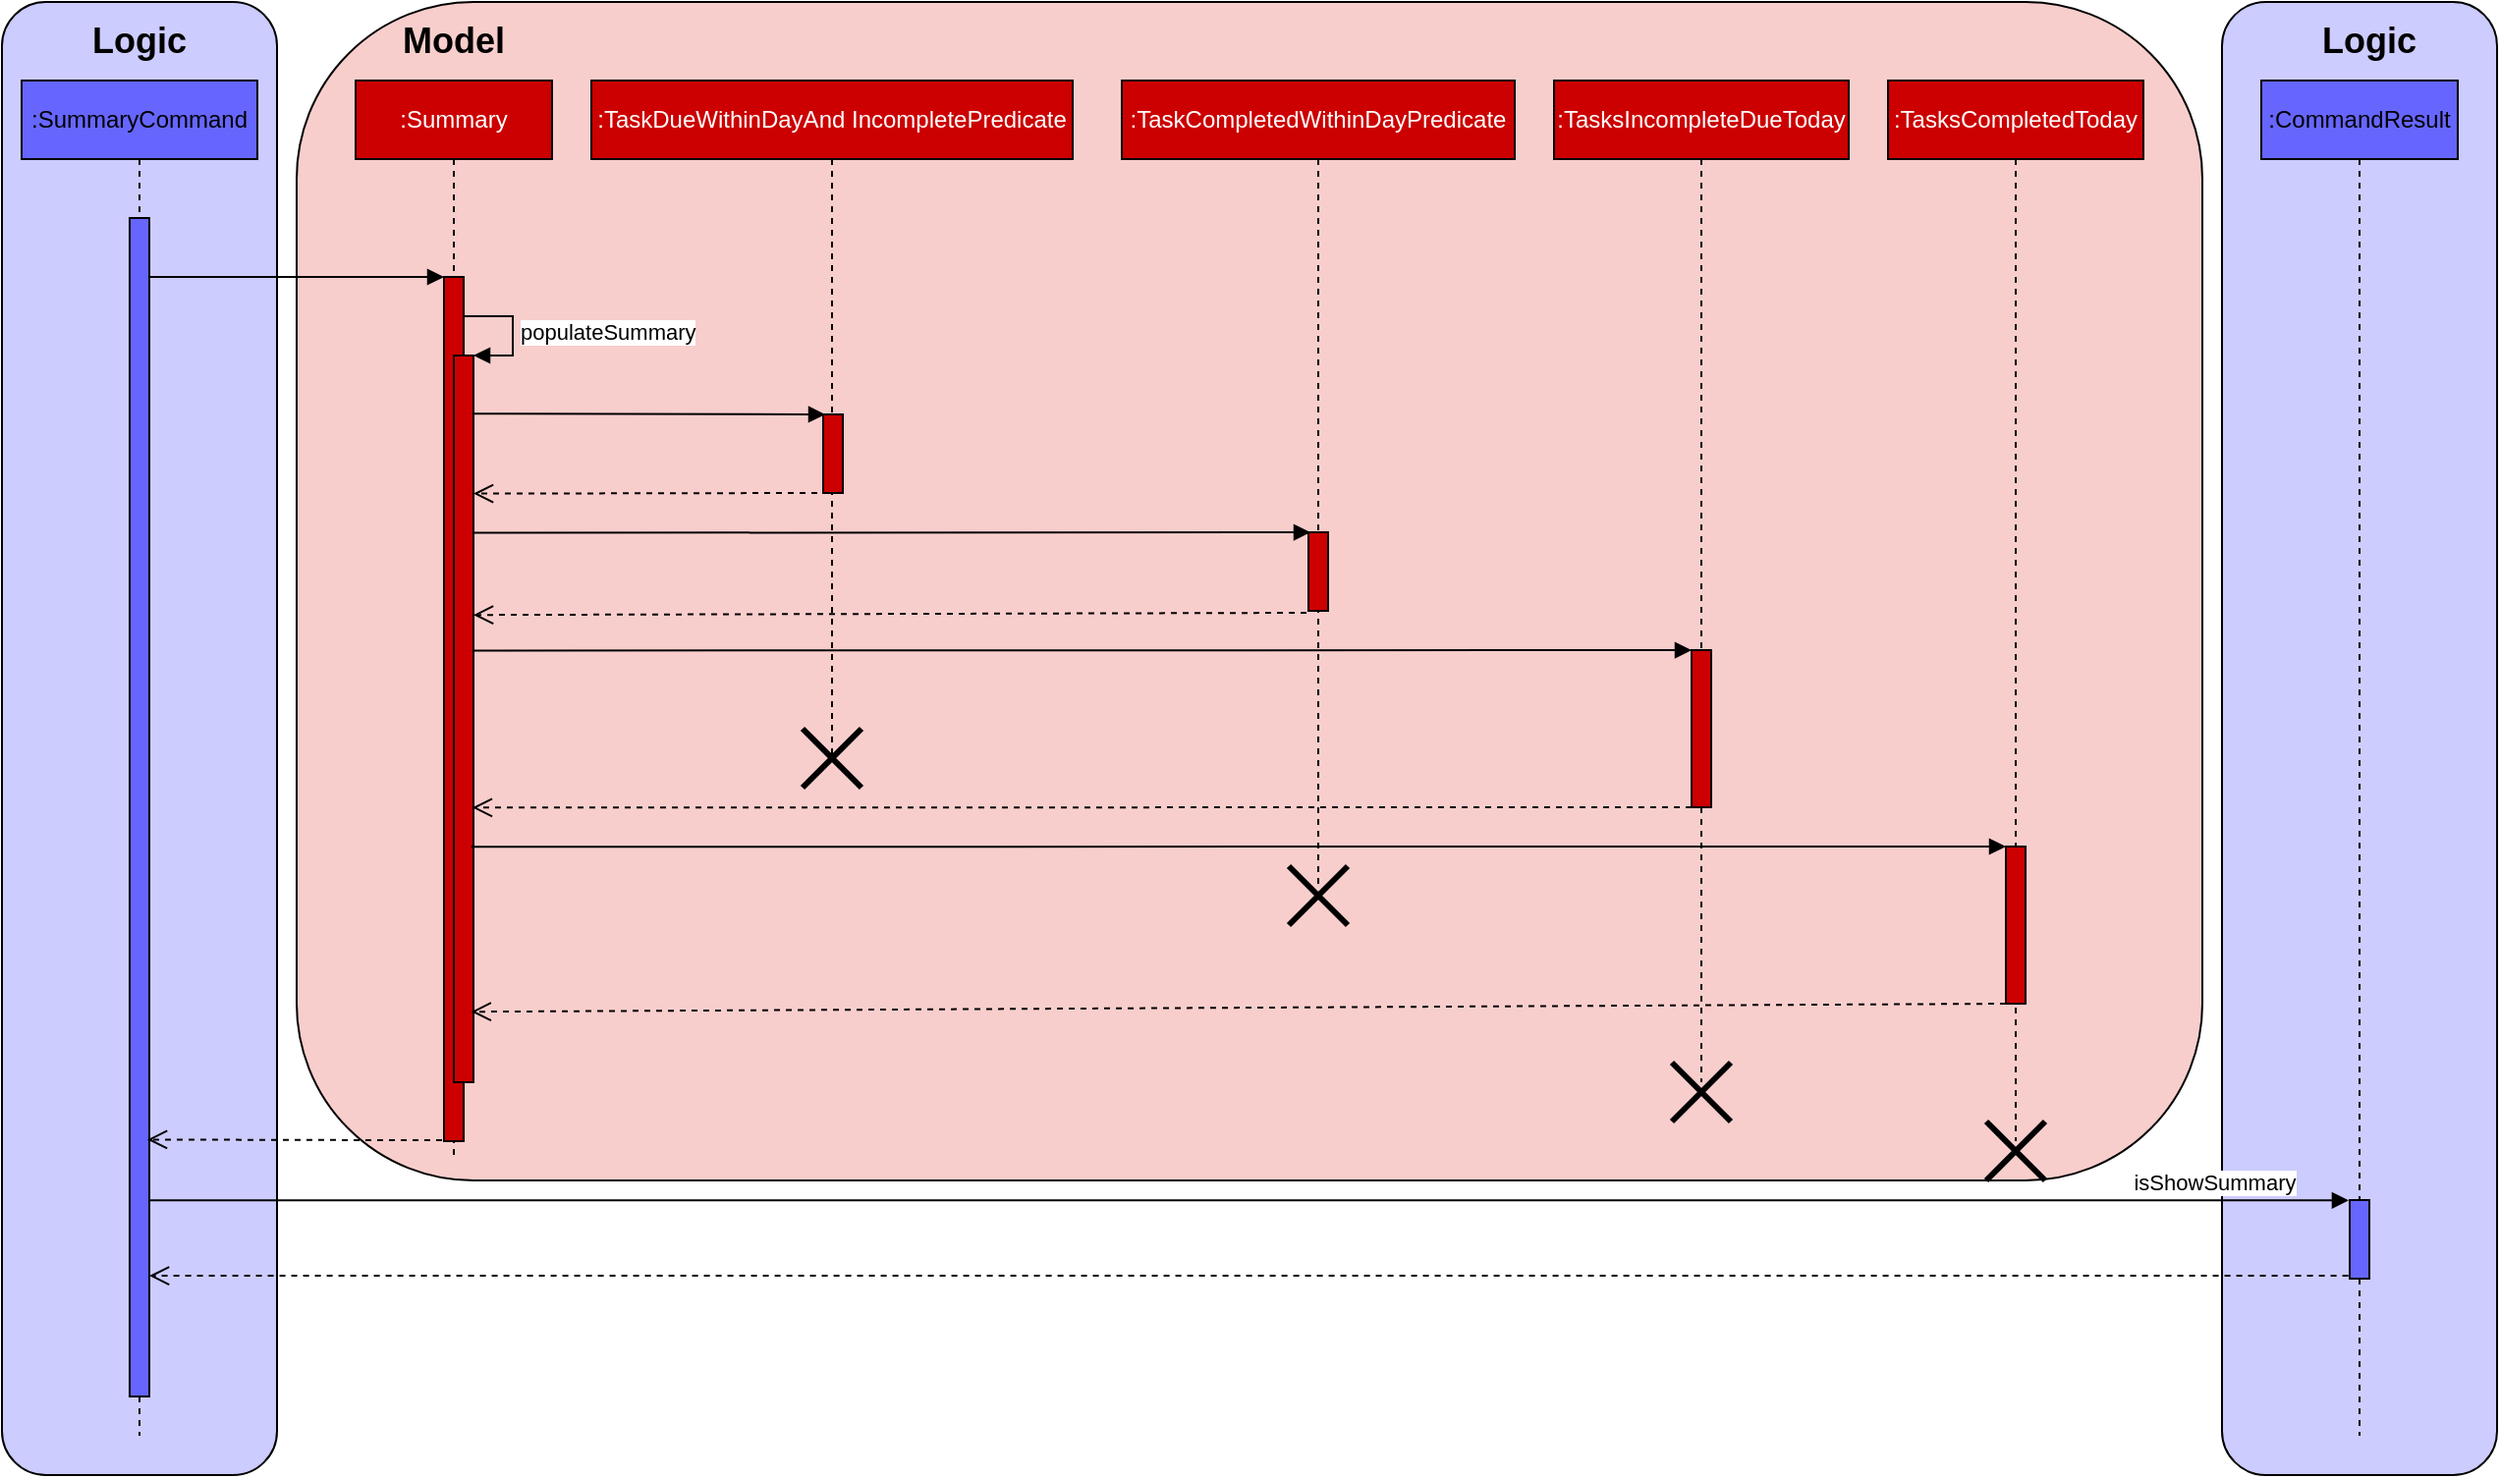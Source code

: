 <mxfile version="12.9.10" type="device"><diagram id="6CBEmQj96PWTL68cha2U" name="Page-1"><mxGraphModel dx="3796" dy="1459" grid="1" gridSize="10" guides="1" tooltips="1" connect="1" arrows="1" fold="1" page="1" pageScale="1" pageWidth="850" pageHeight="1100" math="0" shadow="0"><root><mxCell id="0"/><mxCell id="1" parent="0"/><mxCell id="-wmSrORifkcLZyPLTw0D-47" value="" style="rounded=1;whiteSpace=wrap;html=1;fillColor=#CCCCFF;arcSize=16;" parent="1" vertex="1"><mxGeometry x="370" y="50" width="140" height="750" as="geometry"/></mxCell><mxCell id="-wmSrORifkcLZyPLTw0D-40" value="" style="rounded=1;whiteSpace=wrap;html=1;fillColor=#F8CECC;" parent="1" vertex="1"><mxGeometry x="-610" y="50" width="970" height="600" as="geometry"/></mxCell><mxCell id="-wmSrORifkcLZyPLTw0D-1" value="" style="rounded=1;whiteSpace=wrap;html=1;fillColor=#CCCCFF;arcSize=16;" parent="1" vertex="1"><mxGeometry x="-760" y="50" width="140" height="750" as="geometry"/></mxCell><mxCell id="-wmSrORifkcLZyPLTw0D-3" value=":SummaryCommand" style="shape=umlLifeline;perimeter=lifelinePerimeter;whiteSpace=wrap;html=1;container=1;collapsible=0;recursiveResize=0;outlineConnect=0;fillColor=#6666FF;" parent="1" vertex="1"><mxGeometry x="-750" y="90" width="120" height="690" as="geometry"/></mxCell><mxCell id="-wmSrORifkcLZyPLTw0D-11" value="" style="html=1;points=[];perimeter=orthogonalPerimeter;fillColor=#6666FF;" parent="-wmSrORifkcLZyPLTw0D-3" vertex="1"><mxGeometry x="55" y="70" width="10" height="600" as="geometry"/></mxCell><mxCell id="-wmSrORifkcLZyPLTw0D-4" value="&lt;font color=&quot;#ffffff&quot;&gt;:Summary&lt;/font&gt;" style="shape=umlLifeline;perimeter=lifelinePerimeter;whiteSpace=wrap;html=1;container=1;collapsible=0;recursiveResize=0;outlineConnect=0;fillColor=#CC0000;" parent="1" vertex="1"><mxGeometry x="-580" y="90" width="100" height="550" as="geometry"/></mxCell><mxCell id="-wmSrORifkcLZyPLTw0D-12" value="" style="html=1;points=[];perimeter=orthogonalPerimeter;fillColor=#CC0000;" parent="-wmSrORifkcLZyPLTw0D-4" vertex="1"><mxGeometry x="45" y="100" width="10" height="440" as="geometry"/></mxCell><mxCell id="-wmSrORifkcLZyPLTw0D-14" value="" style="html=1;points=[];perimeter=orthogonalPerimeter;fillColor=#CC0000;" parent="-wmSrORifkcLZyPLTw0D-4" vertex="1"><mxGeometry x="50" y="140" width="10" height="370" as="geometry"/></mxCell><mxCell id="-wmSrORifkcLZyPLTw0D-15" value="populateSummary" style="edgeStyle=orthogonalEdgeStyle;html=1;align=left;spacingLeft=2;endArrow=block;rounded=0;entryX=1;entryY=0;" parent="-wmSrORifkcLZyPLTw0D-4" target="-wmSrORifkcLZyPLTw0D-14" edge="1"><mxGeometry relative="1" as="geometry"><mxPoint x="55" y="120" as="sourcePoint"/><Array as="points"><mxPoint x="80" y="120"/></Array></mxGeometry></mxCell><mxCell id="-wmSrORifkcLZyPLTw0D-5" value="&lt;font color=&quot;#ffffff&quot;&gt;:TaskDueWithinDayAnd IncompletePredicate&lt;/font&gt;" style="shape=umlLifeline;perimeter=lifelinePerimeter;whiteSpace=wrap;html=1;container=1;collapsible=0;recursiveResize=0;outlineConnect=0;fillColor=#CC0000;" parent="1" vertex="1"><mxGeometry x="-460" y="90" width="245" height="345" as="geometry"/></mxCell><mxCell id="-wmSrORifkcLZyPLTw0D-16" value="" style="html=1;points=[];perimeter=orthogonalPerimeter;fillColor=#CC0000;" parent="-wmSrORifkcLZyPLTw0D-5" vertex="1"><mxGeometry x="118" y="170" width="10" height="40" as="geometry"/></mxCell><mxCell id="i5bu_btV9culTmPPjMYs-1" value="" style="shape=umlDestroy;whiteSpace=wrap;html=1;strokeWidth=3;" vertex="1" parent="-wmSrORifkcLZyPLTw0D-5"><mxGeometry x="107.5" y="330" width="30" height="30" as="geometry"/></mxCell><mxCell id="-wmSrORifkcLZyPLTw0D-6" value="&lt;font color=&quot;#ffffff&quot;&gt;:TaskCompletedWithinDayPredicate&lt;/font&gt;" style="shape=umlLifeline;perimeter=lifelinePerimeter;whiteSpace=wrap;html=1;container=1;collapsible=0;recursiveResize=0;outlineConnect=0;fillColor=#CC0000;" parent="1" vertex="1"><mxGeometry x="-190" y="90" width="200" height="410" as="geometry"/></mxCell><mxCell id="-wmSrORifkcLZyPLTw0D-24" value="" style="html=1;points=[];perimeter=orthogonalPerimeter;fillColor=#CC0000;" parent="-wmSrORifkcLZyPLTw0D-6" vertex="1"><mxGeometry x="95" y="230" width="10" height="40" as="geometry"/></mxCell><mxCell id="-wmSrORifkcLZyPLTw0D-7" value="&lt;font color=&quot;#ffffff&quot;&gt;:TasksIncompleteDueToday&lt;/font&gt;" style="shape=umlLifeline;perimeter=lifelinePerimeter;whiteSpace=wrap;html=1;container=1;collapsible=0;recursiveResize=0;outlineConnect=0;fillColor=#CC0000;" parent="1" vertex="1"><mxGeometry x="30" y="90" width="150" height="510" as="geometry"/></mxCell><mxCell id="-wmSrORifkcLZyPLTw0D-27" value="" style="html=1;points=[];perimeter=orthogonalPerimeter;fillColor=#CC0000;" parent="-wmSrORifkcLZyPLTw0D-7" vertex="1"><mxGeometry x="70" y="290" width="10" height="80" as="geometry"/></mxCell><mxCell id="i5bu_btV9culTmPPjMYs-5" value="" style="shape=umlDestroy;whiteSpace=wrap;html=1;strokeWidth=3;" vertex="1" parent="-wmSrORifkcLZyPLTw0D-7"><mxGeometry x="60" y="500" width="30" height="30" as="geometry"/></mxCell><mxCell id="-wmSrORifkcLZyPLTw0D-9" value="&lt;font color=&quot;#ffffff&quot;&gt;:TasksCompletedToday&lt;/font&gt;" style="shape=umlLifeline;perimeter=lifelinePerimeter;whiteSpace=wrap;html=1;container=1;collapsible=0;recursiveResize=0;outlineConnect=0;fillColor=#CC0000;" parent="1" vertex="1"><mxGeometry x="200" y="90" width="130" height="540" as="geometry"/></mxCell><mxCell id="-wmSrORifkcLZyPLTw0D-31" value="" style="html=1;points=[];perimeter=orthogonalPerimeter;fillColor=#CC0000;" parent="-wmSrORifkcLZyPLTw0D-9" vertex="1"><mxGeometry x="60" y="390" width="10" height="80" as="geometry"/></mxCell><mxCell id="i5bu_btV9culTmPPjMYs-6" value="" style="shape=umlDestroy;whiteSpace=wrap;html=1;strokeWidth=3;" vertex="1" parent="-wmSrORifkcLZyPLTw0D-9"><mxGeometry x="50" y="530" width="30" height="30" as="geometry"/></mxCell><mxCell id="-wmSrORifkcLZyPLTw0D-10" value=":CommandResult" style="shape=umlLifeline;perimeter=lifelinePerimeter;whiteSpace=wrap;html=1;container=1;collapsible=0;recursiveResize=0;outlineConnect=0;fillColor=#6666FF;" parent="1" vertex="1"><mxGeometry x="390" y="90" width="100" height="690" as="geometry"/></mxCell><mxCell id="-wmSrORifkcLZyPLTw0D-34" value="" style="html=1;points=[];perimeter=orthogonalPerimeter;fillColor=#6666FF;" parent="-wmSrORifkcLZyPLTw0D-10" vertex="1"><mxGeometry x="45" y="570" width="10" height="40" as="geometry"/></mxCell><mxCell id="-wmSrORifkcLZyPLTw0D-13" value="" style="html=1;verticalAlign=bottom;endArrow=block;entryX=0;entryY=0;entryDx=0;entryDy=0;entryPerimeter=0;" parent="1" source="-wmSrORifkcLZyPLTw0D-11" target="-wmSrORifkcLZyPLTw0D-12" edge="1"><mxGeometry width="80" relative="1" as="geometry"><mxPoint x="-656" y="190" as="sourcePoint"/><mxPoint x="-560" y="190" as="targetPoint"/></mxGeometry></mxCell><mxCell id="-wmSrORifkcLZyPLTw0D-22" value="" style="html=1;verticalAlign=bottom;endArrow=block;entryX=0.1;entryY=0;entryDx=0;entryDy=0;entryPerimeter=0;exitX=0.943;exitY=0.08;exitDx=0;exitDy=0;exitPerimeter=0;" parent="1" source="-wmSrORifkcLZyPLTw0D-14" target="-wmSrORifkcLZyPLTw0D-16" edge="1"><mxGeometry width="80" relative="1" as="geometry"><mxPoint x="-510" y="260" as="sourcePoint"/><mxPoint x="-350" y="260" as="targetPoint"/></mxGeometry></mxCell><mxCell id="-wmSrORifkcLZyPLTw0D-25" value="" style="html=1;verticalAlign=bottom;endArrow=block;entryX=0.1;entryY=0;entryDx=0;entryDy=0;entryPerimeter=0;exitX=0.943;exitY=0.244;exitDx=0;exitDy=0;exitPerimeter=0;" parent="1" source="-wmSrORifkcLZyPLTw0D-14" target="-wmSrORifkcLZyPLTw0D-24" edge="1"><mxGeometry width="80" relative="1" as="geometry"><mxPoint x="-510" y="320" as="sourcePoint"/><mxPoint x="-100" y="320" as="targetPoint"/></mxGeometry></mxCell><mxCell id="-wmSrORifkcLZyPLTw0D-26" value="" style="html=1;verticalAlign=bottom;endArrow=open;dashed=1;endSize=8;exitX=-0.1;exitY=1.025;exitDx=0;exitDy=0;exitPerimeter=0;entryX=1;entryY=0.357;entryDx=0;entryDy=0;entryPerimeter=0;" parent="1" source="-wmSrORifkcLZyPLTw0D-24" target="-wmSrORifkcLZyPLTw0D-14" edge="1"><mxGeometry relative="1" as="geometry"><mxPoint x="-100" y="360" as="sourcePoint"/><mxPoint x="-510" y="362" as="targetPoint"/></mxGeometry></mxCell><mxCell id="-wmSrORifkcLZyPLTw0D-28" value="" style="html=1;verticalAlign=bottom;endArrow=block;exitX=1;exitY=0.406;exitDx=0;exitDy=0;exitPerimeter=0;" parent="1" source="-wmSrORifkcLZyPLTw0D-14" edge="1"><mxGeometry width="80" relative="1" as="geometry"><mxPoint x="-510" y="380" as="sourcePoint"/><mxPoint x="100" y="380" as="targetPoint"/></mxGeometry></mxCell><mxCell id="-wmSrORifkcLZyPLTw0D-29" value="" style="html=1;verticalAlign=bottom;endArrow=open;dashed=1;endSize=8;entryX=0.943;entryY=0.622;entryDx=0;entryDy=0;entryPerimeter=0;" parent="1" target="-wmSrORifkcLZyPLTw0D-14" edge="1"><mxGeometry relative="1" as="geometry"><mxPoint x="100" y="460" as="sourcePoint"/><mxPoint x="-510" y="460" as="targetPoint"/></mxGeometry></mxCell><mxCell id="-wmSrORifkcLZyPLTw0D-32" value="" style="html=1;verticalAlign=bottom;endArrow=block;exitX=0.886;exitY=0.676;exitDx=0;exitDy=0;exitPerimeter=0;" parent="1" source="-wmSrORifkcLZyPLTw0D-14" edge="1"><mxGeometry width="80" relative="1" as="geometry"><mxPoint x="-480" y="480" as="sourcePoint"/><mxPoint x="260" y="480" as="targetPoint"/></mxGeometry></mxCell><mxCell id="-wmSrORifkcLZyPLTw0D-33" value="" style="html=1;verticalAlign=bottom;endArrow=open;dashed=1;endSize=8;entryX=0.886;entryY=0.903;entryDx=0;entryDy=0;entryPerimeter=0;" parent="1" target="-wmSrORifkcLZyPLTw0D-14" edge="1"><mxGeometry relative="1" as="geometry"><mxPoint x="260" y="560" as="sourcePoint"/><mxPoint x="-500" y="564" as="targetPoint"/></mxGeometry></mxCell><mxCell id="-wmSrORifkcLZyPLTw0D-23" value="" style="html=1;verticalAlign=bottom;endArrow=open;dashed=1;endSize=8;exitX=-0.3;exitY=1;exitDx=0;exitDy=0;exitPerimeter=0;entryX=1;entryY=0.19;entryDx=0;entryDy=0;entryPerimeter=0;" parent="1" source="-wmSrORifkcLZyPLTw0D-16" target="-wmSrORifkcLZyPLTw0D-14" edge="1"><mxGeometry relative="1" as="geometry"><mxPoint x="-440" y="300" as="sourcePoint"/><mxPoint x="-510" y="302" as="targetPoint"/></mxGeometry></mxCell><mxCell id="-wmSrORifkcLZyPLTw0D-35" value="" style="html=1;verticalAlign=bottom;endArrow=open;dashed=1;endSize=8;exitX=-0.1;exitY=0.999;exitDx=0;exitDy=0;exitPerimeter=0;entryX=0.9;entryY=0.782;entryDx=0;entryDy=0;entryPerimeter=0;" parent="1" source="-wmSrORifkcLZyPLTw0D-12" target="-wmSrORifkcLZyPLTw0D-11" edge="1"><mxGeometry relative="1" as="geometry"><mxPoint x="-540" y="630" as="sourcePoint"/><mxPoint x="-610" y="630" as="targetPoint"/></mxGeometry></mxCell><mxCell id="-wmSrORifkcLZyPLTw0D-36" value="isShowSummary" style="html=1;verticalAlign=bottom;endArrow=block;entryX=-0.054;entryY=0.004;entryDx=0;entryDy=0;entryPerimeter=0;" parent="1" source="-wmSrORifkcLZyPLTw0D-11" target="-wmSrORifkcLZyPLTw0D-34" edge="1"><mxGeometry x="0.878" width="80" relative="1" as="geometry"><mxPoint x="320" y="660" as="sourcePoint"/><mxPoint x="394" y="659" as="targetPoint"/><mxPoint as="offset"/></mxGeometry></mxCell><mxCell id="-wmSrORifkcLZyPLTw0D-37" value="" style="html=1;verticalAlign=bottom;endArrow=open;dashed=1;endSize=8;exitX=-0.071;exitY=0.964;exitDx=0;exitDy=0;exitPerimeter=0;" parent="1" source="-wmSrORifkcLZyPLTw0D-34" target="-wmSrORifkcLZyPLTw0D-11" edge="1"><mxGeometry relative="1" as="geometry"><mxPoint x="390" y="700" as="sourcePoint"/><mxPoint x="310" y="700" as="targetPoint"/></mxGeometry></mxCell><mxCell id="-wmSrORifkcLZyPLTw0D-48" value="&lt;b&gt;&lt;font style=&quot;font-size: 18px&quot;&gt;Model&lt;/font&gt;&lt;/b&gt;" style="text;html=1;strokeColor=none;fillColor=none;align=center;verticalAlign=middle;whiteSpace=wrap;rounded=0;" parent="1" vertex="1"><mxGeometry x="-550" y="60" width="40" height="20" as="geometry"/></mxCell><mxCell id="-wmSrORifkcLZyPLTw0D-49" value="&lt;b&gt;&lt;font style=&quot;font-size: 18px&quot;&gt;Logic&lt;/font&gt;&lt;/b&gt;" style="text;html=1;strokeColor=none;fillColor=none;align=center;verticalAlign=middle;whiteSpace=wrap;rounded=0;" parent="1" vertex="1"><mxGeometry x="-710" y="60" width="40" height="20" as="geometry"/></mxCell><mxCell id="-wmSrORifkcLZyPLTw0D-50" value="&lt;b&gt;&lt;font style=&quot;font-size: 18px&quot;&gt;Logic&lt;/font&gt;&lt;/b&gt;" style="text;html=1;strokeColor=none;fillColor=none;align=center;verticalAlign=middle;whiteSpace=wrap;rounded=0;" parent="1" vertex="1"><mxGeometry x="425" y="60" width="40" height="20" as="geometry"/></mxCell><mxCell id="i5bu_btV9culTmPPjMYs-4" value="" style="shape=umlDestroy;whiteSpace=wrap;html=1;strokeWidth=3;" vertex="1" parent="1"><mxGeometry x="-105" y="490" width="30" height="30" as="geometry"/></mxCell></root></mxGraphModel></diagram></mxfile>
